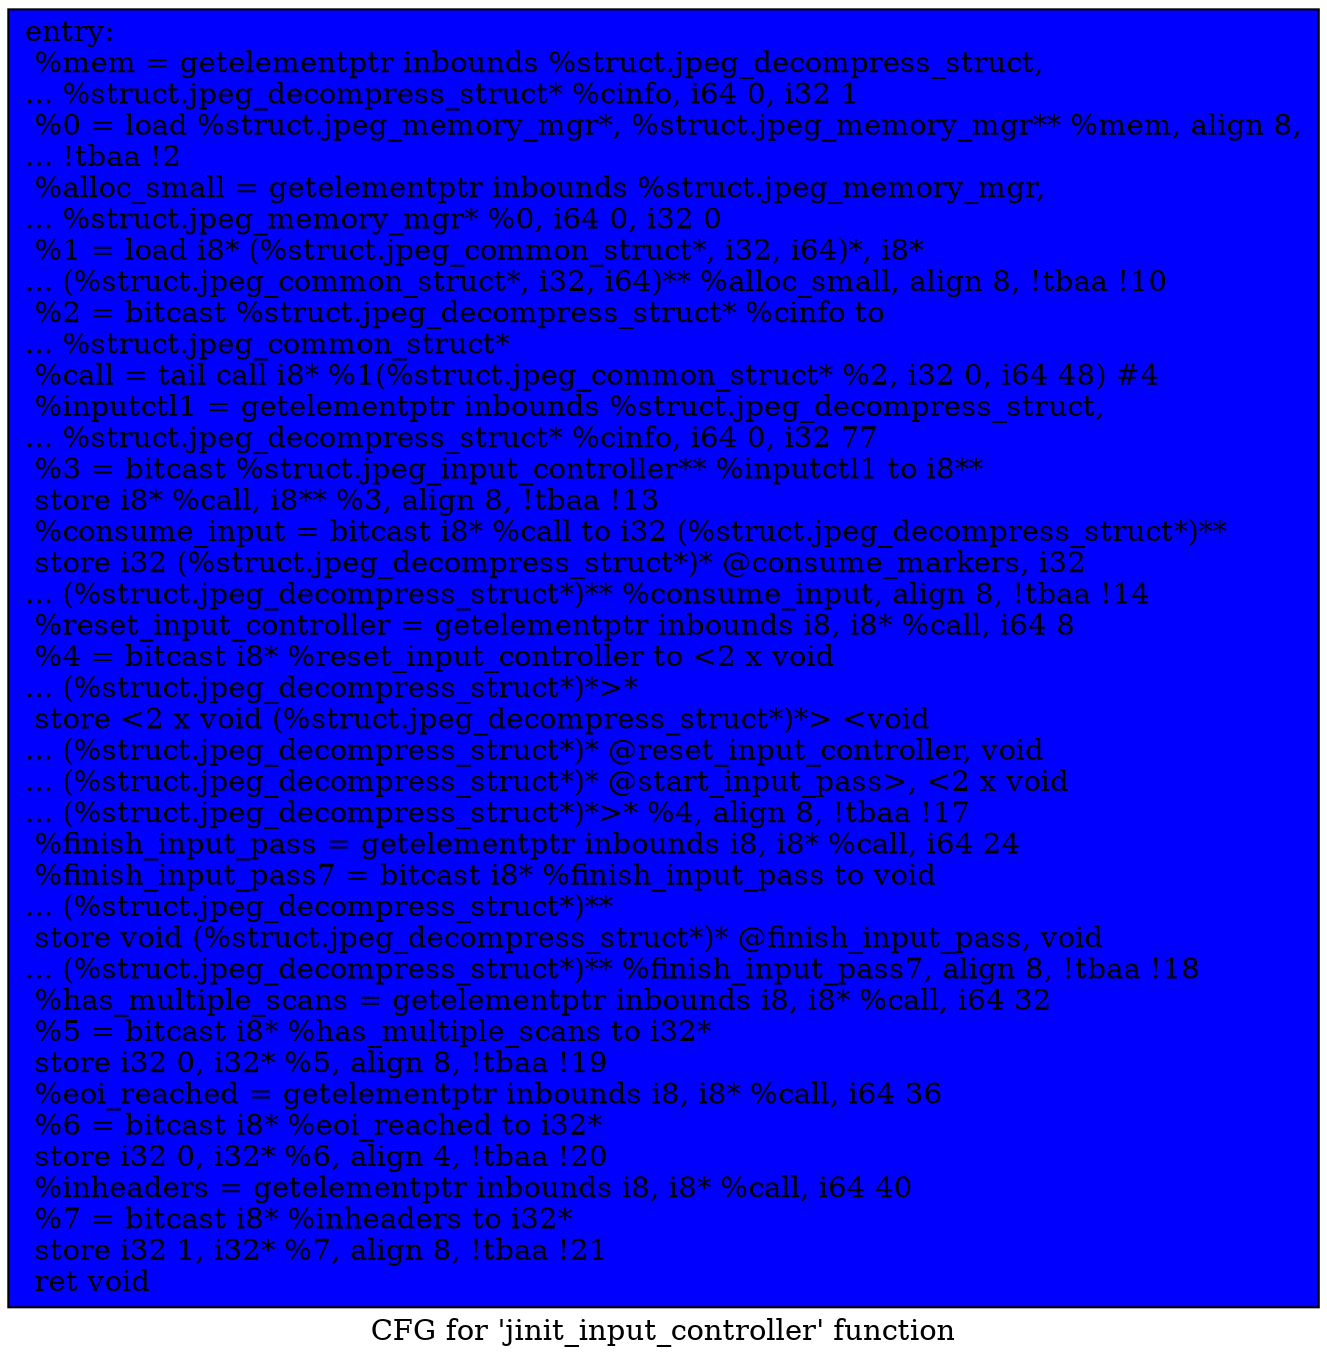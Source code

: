 digraph "CFG for 'jinit_input_controller' function" {
	label="CFG for 'jinit_input_controller' function";

	Node0x51712a0 [shape=record, style = filled, fillcolor = blue, label="{entry:\l  %mem = getelementptr inbounds %struct.jpeg_decompress_struct,\l... %struct.jpeg_decompress_struct* %cinfo, i64 0, i32 1\l  %0 = load %struct.jpeg_memory_mgr*, %struct.jpeg_memory_mgr** %mem, align 8,\l... !tbaa !2\l  %alloc_small = getelementptr inbounds %struct.jpeg_memory_mgr,\l... %struct.jpeg_memory_mgr* %0, i64 0, i32 0\l  %1 = load i8* (%struct.jpeg_common_struct*, i32, i64)*, i8*\l... (%struct.jpeg_common_struct*, i32, i64)** %alloc_small, align 8, !tbaa !10\l  %2 = bitcast %struct.jpeg_decompress_struct* %cinfo to\l... %struct.jpeg_common_struct*\l  %call = tail call i8* %1(%struct.jpeg_common_struct* %2, i32 0, i64 48) #4\l  %inputctl1 = getelementptr inbounds %struct.jpeg_decompress_struct,\l... %struct.jpeg_decompress_struct* %cinfo, i64 0, i32 77\l  %3 = bitcast %struct.jpeg_input_controller** %inputctl1 to i8**\l  store i8* %call, i8** %3, align 8, !tbaa !13\l  %consume_input = bitcast i8* %call to i32 (%struct.jpeg_decompress_struct*)**\l  store i32 (%struct.jpeg_decompress_struct*)* @consume_markers, i32\l... (%struct.jpeg_decompress_struct*)** %consume_input, align 8, !tbaa !14\l  %reset_input_controller = getelementptr inbounds i8, i8* %call, i64 8\l  %4 = bitcast i8* %reset_input_controller to \<2 x void\l... (%struct.jpeg_decompress_struct*)*\>*\l  store \<2 x void (%struct.jpeg_decompress_struct*)*\> \<void\l... (%struct.jpeg_decompress_struct*)* @reset_input_controller, void\l... (%struct.jpeg_decompress_struct*)* @start_input_pass\>, \<2 x void\l... (%struct.jpeg_decompress_struct*)*\>* %4, align 8, !tbaa !17\l  %finish_input_pass = getelementptr inbounds i8, i8* %call, i64 24\l  %finish_input_pass7 = bitcast i8* %finish_input_pass to void\l... (%struct.jpeg_decompress_struct*)**\l  store void (%struct.jpeg_decompress_struct*)* @finish_input_pass, void\l... (%struct.jpeg_decompress_struct*)** %finish_input_pass7, align 8, !tbaa !18\l  %has_multiple_scans = getelementptr inbounds i8, i8* %call, i64 32\l  %5 = bitcast i8* %has_multiple_scans to i32*\l  store i32 0, i32* %5, align 8, !tbaa !19\l  %eoi_reached = getelementptr inbounds i8, i8* %call, i64 36\l  %6 = bitcast i8* %eoi_reached to i32*\l  store i32 0, i32* %6, align 4, !tbaa !20\l  %inheaders = getelementptr inbounds i8, i8* %call, i64 40\l  %7 = bitcast i8* %inheaders to i32*\l  store i32 1, i32* %7, align 8, !tbaa !21\l  ret void\l}"];
}

